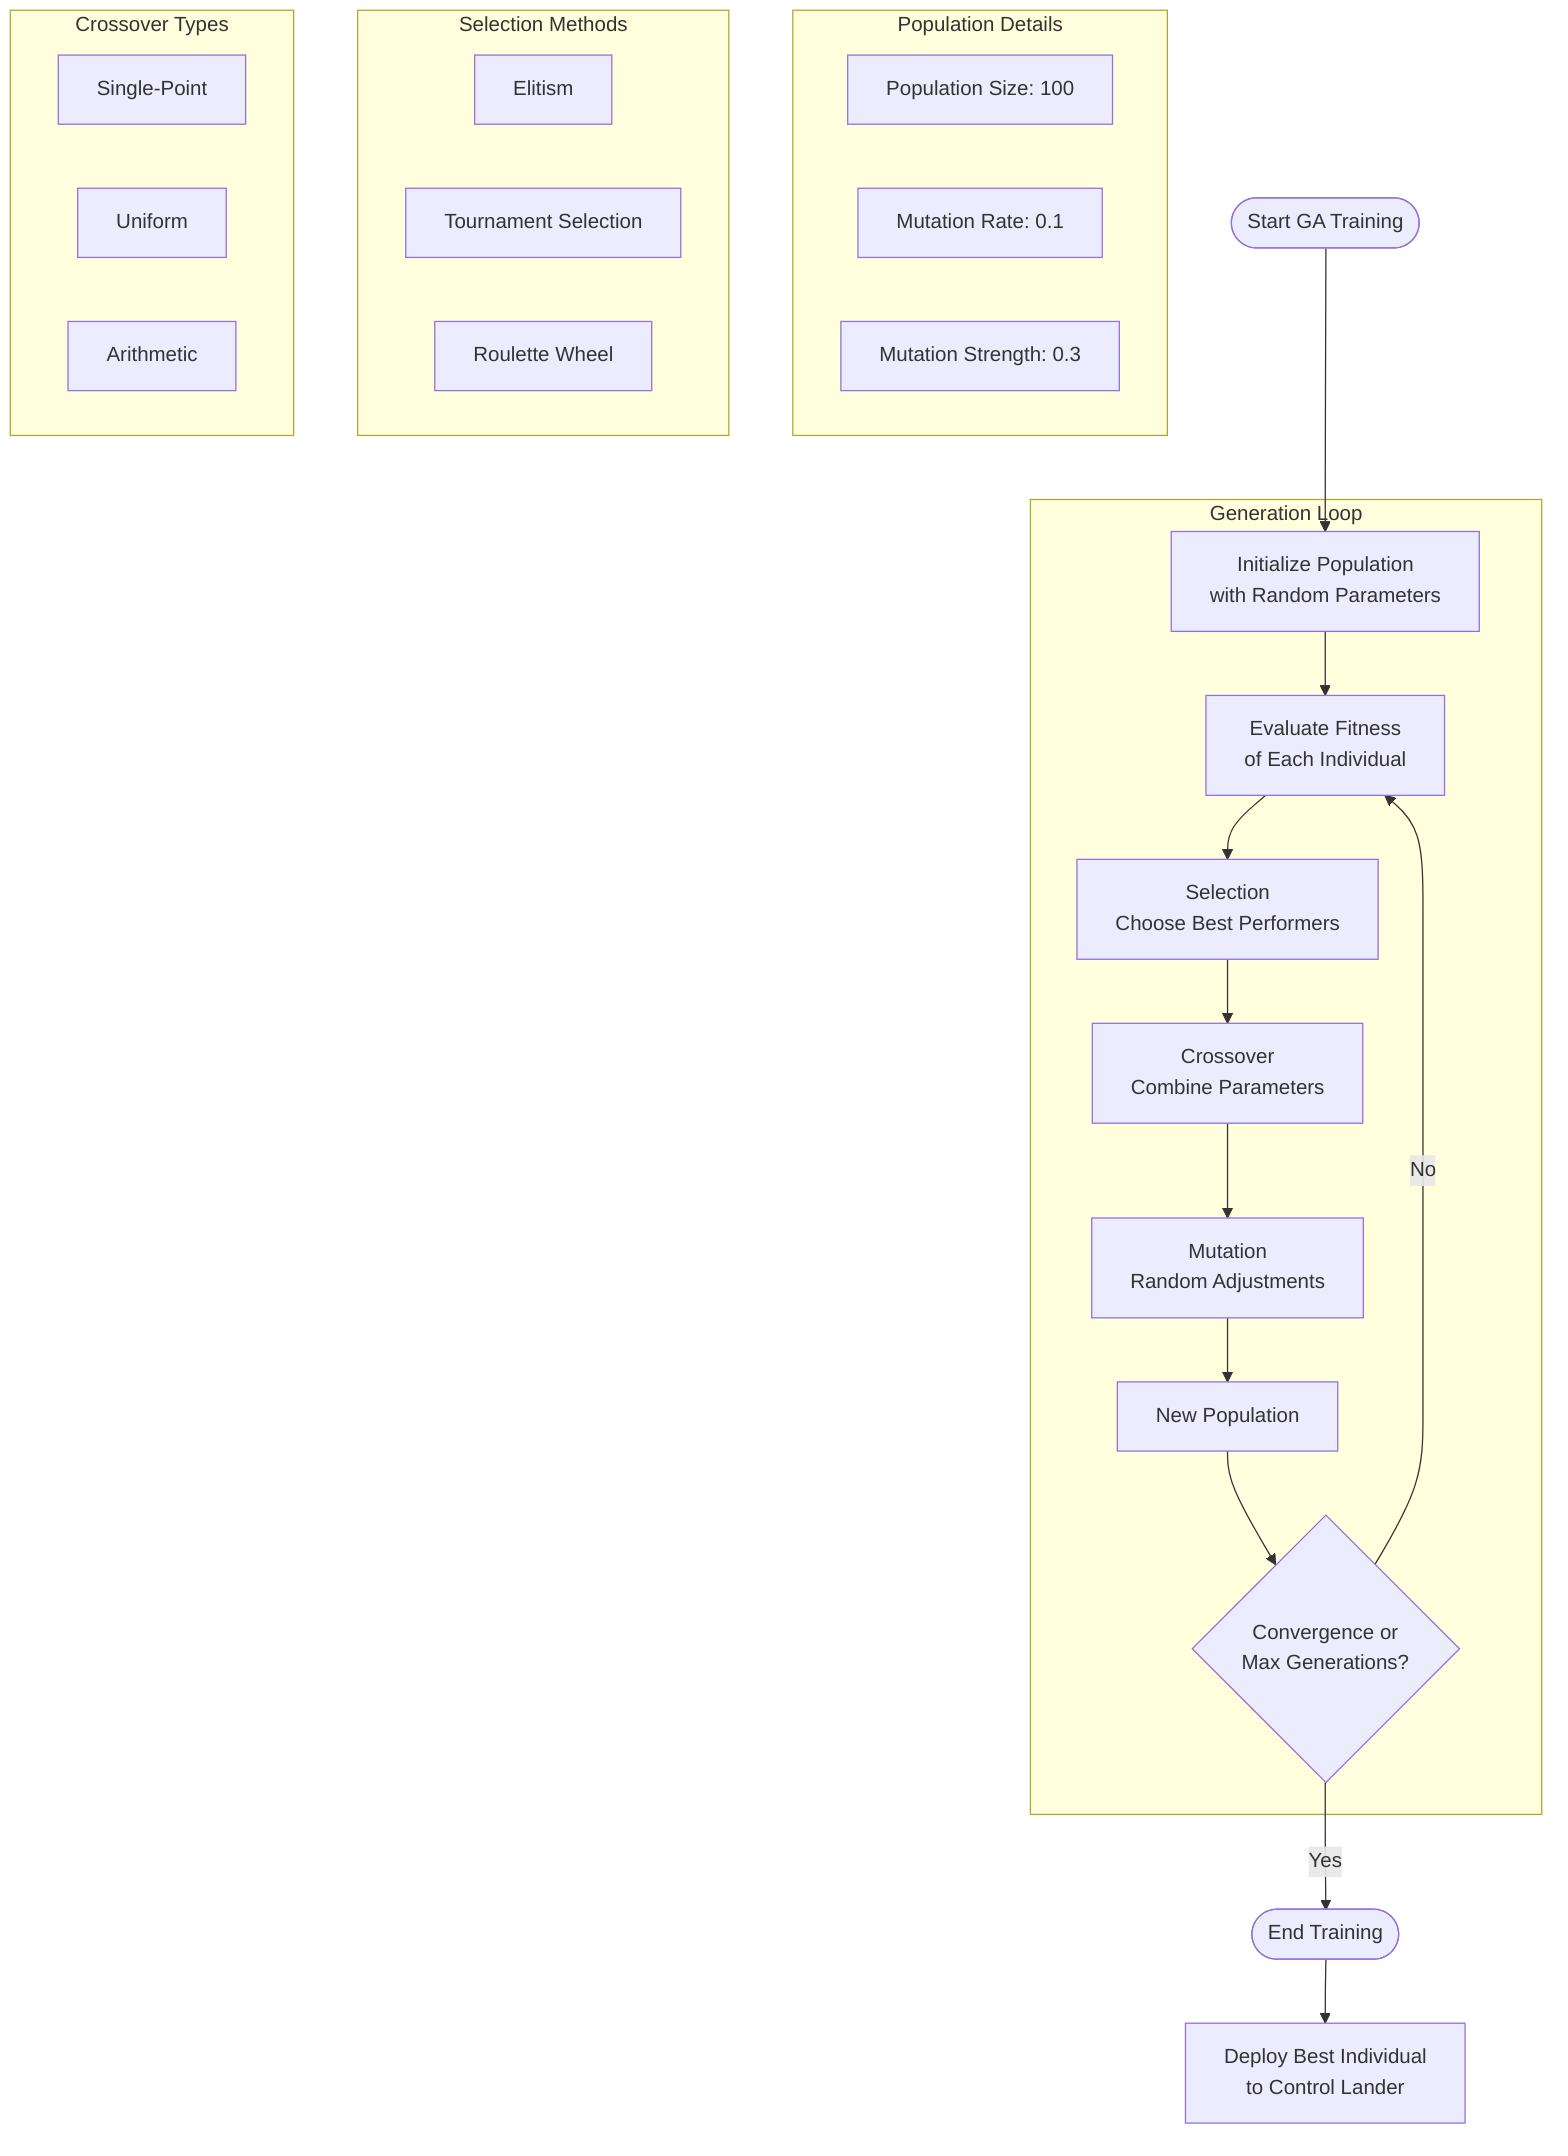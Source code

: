 flowchart TB
    start([Start GA Training]):::secondary --> init[Initialize Population\nwith Random Parameters]

    subgraph "Generation Loop"
        init --> evaluate[Evaluate Fitness\nof Each Individual]
        evaluate --> selection[Selection\nChoose Best Performers]:::tertiary
        selection --> crossover[Crossover\nCombine Parameters]:::tertiary
        crossover --> mutation[Mutation\nRandom Adjustments]:::tertiary
        mutation --> new_pop[New Population]
        new_pop --> check{Convergence or\nMax Generations?}:::decision
        check -->|No| evaluate
    end

    check -->|Yes| finish([End Training]):::secondary
    finish --> deploy[Deploy Best Individual\nto Control Lander]

    subgraph "Population Details"
        pop1[Population Size: 100]:::quaternary
        pop2[Mutation Rate: 0.1]:::quaternary
        pop3[Mutation Strength: 0.3]:::quaternary
    end

    subgraph "Selection Methods"
        sel1[Elitism]:::quaternary
        sel2[Tournament Selection]:::quaternary
        sel3[Roulette Wheel]:::quaternary
    end

    subgraph "Crossover Types"
        cross1[Single-Point]:::quaternary
        cross2[Uniform]:::quaternary
        cross3[Arithmetic]:::quaternary
    end